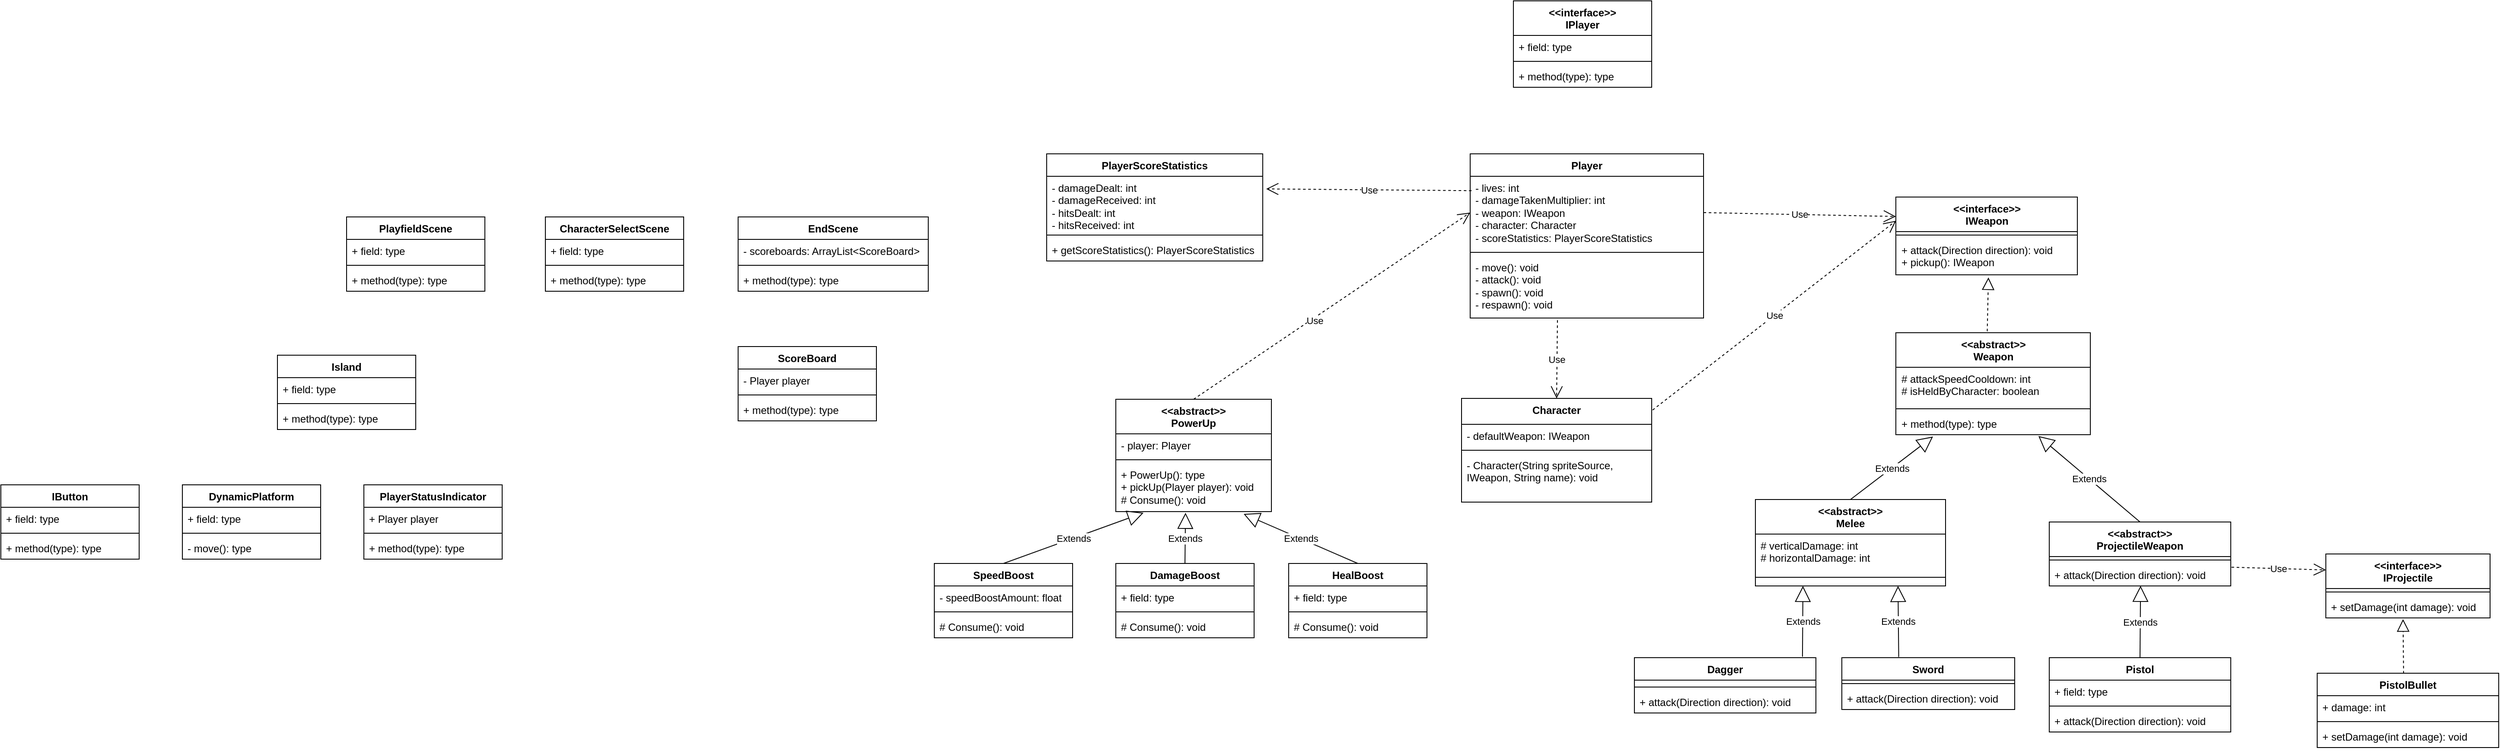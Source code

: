<mxfile version="24.3.0" type="device">
  <diagram id="C5RBs43oDa-KdzZeNtuy" name="Page-1">
    <mxGraphModel dx="3708" dy="2112" grid="1" gridSize="10" guides="1" tooltips="1" connect="1" arrows="1" fold="1" page="1" pageScale="1" pageWidth="827" pageHeight="1169" math="0" shadow="0">
      <root>
        <mxCell id="WIyWlLk6GJQsqaUBKTNV-0" />
        <mxCell id="WIyWlLk6GJQsqaUBKTNV-1" parent="WIyWlLk6GJQsqaUBKTNV-0" />
        <mxCell id="4CrvLfqXfcZkgdpF4cgw-4" value="&lt;div&gt;&amp;lt;&amp;lt;interface&amp;gt;&amp;gt;&lt;/div&gt;IWeapon" style="swimlane;fontStyle=1;align=center;verticalAlign=top;childLayout=stackLayout;horizontal=1;startSize=40;horizontalStack=0;resizeParent=1;resizeParentMax=0;resizeLast=0;collapsible=1;marginBottom=0;whiteSpace=wrap;html=1;" parent="WIyWlLk6GJQsqaUBKTNV-1" vertex="1">
          <mxGeometry x="292.5" y="7" width="210" height="90" as="geometry" />
        </mxCell>
        <mxCell id="4CrvLfqXfcZkgdpF4cgw-6" value="" style="line;strokeWidth=1;fillColor=none;align=left;verticalAlign=middle;spacingTop=-1;spacingLeft=3;spacingRight=3;rotatable=0;labelPosition=right;points=[];portConstraint=eastwest;strokeColor=inherit;" parent="4CrvLfqXfcZkgdpF4cgw-4" vertex="1">
          <mxGeometry y="40" width="210" height="8" as="geometry" />
        </mxCell>
        <mxCell id="4CrvLfqXfcZkgdpF4cgw-7" value="+ attack(Direction direction): void&lt;div&gt;+ pickup(): IWeapon&lt;/div&gt;" style="text;strokeColor=none;fillColor=none;align=left;verticalAlign=top;spacingLeft=4;spacingRight=4;overflow=hidden;rotatable=0;points=[[0,0.5],[1,0.5]];portConstraint=eastwest;whiteSpace=wrap;html=1;" parent="4CrvLfqXfcZkgdpF4cgw-4" vertex="1">
          <mxGeometry y="48" width="210" height="42" as="geometry" />
        </mxCell>
        <mxCell id="4CrvLfqXfcZkgdpF4cgw-8" value="&lt;div&gt;&amp;lt;&amp;lt;abstract&amp;gt;&amp;gt;&lt;/div&gt;Melee" style="swimlane;fontStyle=1;align=center;verticalAlign=top;childLayout=stackLayout;horizontal=1;startSize=40;horizontalStack=0;resizeParent=1;resizeParentMax=0;resizeLast=0;collapsible=1;marginBottom=0;whiteSpace=wrap;html=1;" parent="WIyWlLk6GJQsqaUBKTNV-1" vertex="1">
          <mxGeometry x="130" y="357" width="220" height="100" as="geometry" />
        </mxCell>
        <mxCell id="RBtxJNxkwTFzEXyPGkbM-23" value="# verticalDamage: int&amp;nbsp;&lt;div&gt;# horizontalDamage: int&lt;br&gt;&lt;/div&gt;" style="text;strokeColor=none;fillColor=none;align=left;verticalAlign=top;spacingLeft=4;spacingRight=4;overflow=hidden;rotatable=0;points=[[0,0.5],[1,0.5]];portConstraint=eastwest;whiteSpace=wrap;html=1;" parent="4CrvLfqXfcZkgdpF4cgw-8" vertex="1">
          <mxGeometry y="40" width="220" height="40" as="geometry" />
        </mxCell>
        <mxCell id="4CrvLfqXfcZkgdpF4cgw-10" value="" style="line;strokeWidth=1;fillColor=none;align=left;verticalAlign=middle;spacingTop=-1;spacingLeft=3;spacingRight=3;rotatable=0;labelPosition=right;points=[];portConstraint=eastwest;strokeColor=inherit;" parent="4CrvLfqXfcZkgdpF4cgw-8" vertex="1">
          <mxGeometry y="80" width="220" height="20" as="geometry" />
        </mxCell>
        <mxCell id="4CrvLfqXfcZkgdpF4cgw-12" value="&lt;div&gt;&amp;lt;&amp;lt;abstract&amp;gt;&amp;gt;&lt;/div&gt;ProjectileWeapon" style="swimlane;fontStyle=1;align=center;verticalAlign=top;childLayout=stackLayout;horizontal=1;startSize=40;horizontalStack=0;resizeParent=1;resizeParentMax=0;resizeLast=0;collapsible=1;marginBottom=0;whiteSpace=wrap;html=1;" parent="WIyWlLk6GJQsqaUBKTNV-1" vertex="1">
          <mxGeometry x="470" y="383" width="210" height="74" as="geometry" />
        </mxCell>
        <mxCell id="4CrvLfqXfcZkgdpF4cgw-14" value="" style="line;strokeWidth=1;fillColor=none;align=left;verticalAlign=middle;spacingTop=-1;spacingLeft=3;spacingRight=3;rotatable=0;labelPosition=right;points=[];portConstraint=eastwest;strokeColor=inherit;" parent="4CrvLfqXfcZkgdpF4cgw-12" vertex="1">
          <mxGeometry y="40" width="210" height="8" as="geometry" />
        </mxCell>
        <mxCell id="4CrvLfqXfcZkgdpF4cgw-15" value="+ attack(Direction direction): void" style="text;strokeColor=none;fillColor=none;align=left;verticalAlign=top;spacingLeft=4;spacingRight=4;overflow=hidden;rotatable=0;points=[[0,0.5],[1,0.5]];portConstraint=eastwest;whiteSpace=wrap;html=1;" parent="4CrvLfqXfcZkgdpF4cgw-12" vertex="1">
          <mxGeometry y="48" width="210" height="26" as="geometry" />
        </mxCell>
        <mxCell id="4CrvLfqXfcZkgdpF4cgw-16" value="&lt;div&gt;&amp;lt;&amp;lt;interface&amp;gt;&amp;gt;&lt;/div&gt;IProjectile&lt;div&gt;&lt;br&gt;&lt;/div&gt;" style="swimlane;fontStyle=1;align=center;verticalAlign=top;childLayout=stackLayout;horizontal=1;startSize=40;horizontalStack=0;resizeParent=1;resizeParentMax=0;resizeLast=0;collapsible=1;marginBottom=0;whiteSpace=wrap;html=1;" parent="WIyWlLk6GJQsqaUBKTNV-1" vertex="1">
          <mxGeometry x="790" y="420" width="190" height="74" as="geometry" />
        </mxCell>
        <mxCell id="4CrvLfqXfcZkgdpF4cgw-18" value="" style="line;strokeWidth=1;fillColor=none;align=left;verticalAlign=middle;spacingTop=-1;spacingLeft=3;spacingRight=3;rotatable=0;labelPosition=right;points=[];portConstraint=eastwest;strokeColor=inherit;" parent="4CrvLfqXfcZkgdpF4cgw-16" vertex="1">
          <mxGeometry y="40" width="190" height="8" as="geometry" />
        </mxCell>
        <mxCell id="4CrvLfqXfcZkgdpF4cgw-19" value="+ setDamage(int damage): void" style="text;strokeColor=none;fillColor=none;align=left;verticalAlign=top;spacingLeft=4;spacingRight=4;overflow=hidden;rotatable=0;points=[[0,0.5],[1,0.5]];portConstraint=eastwest;whiteSpace=wrap;html=1;" parent="4CrvLfqXfcZkgdpF4cgw-16" vertex="1">
          <mxGeometry y="48" width="190" height="26" as="geometry" />
        </mxCell>
        <mxCell id="4CrvLfqXfcZkgdpF4cgw-22" value="" style="endArrow=block;dashed=1;endFill=0;endSize=12;html=1;rounded=0;exitX=0.47;exitY=-0.014;exitDx=0;exitDy=0;entryX=0.51;entryY=1.071;entryDx=0;entryDy=0;exitPerimeter=0;entryPerimeter=0;" parent="WIyWlLk6GJQsqaUBKTNV-1" source="RBtxJNxkwTFzEXyPGkbM-16" target="4CrvLfqXfcZkgdpF4cgw-7" edge="1">
          <mxGeometry width="160" relative="1" as="geometry">
            <mxPoint x="603.75" y="256" as="sourcePoint" />
            <mxPoint x="546.25" y="190" as="targetPoint" />
          </mxGeometry>
        </mxCell>
        <mxCell id="4CrvLfqXfcZkgdpF4cgw-23" value="Use" style="endArrow=open;endSize=12;dashed=1;html=1;rounded=0;exitX=1.004;exitY=0.167;exitDx=0;exitDy=0;entryX=0;entryY=0.25;entryDx=0;entryDy=0;exitPerimeter=0;" parent="WIyWlLk6GJQsqaUBKTNV-1" source="4CrvLfqXfcZkgdpF4cgw-15" target="4CrvLfqXfcZkgdpF4cgw-16" edge="1">
          <mxGeometry width="160" relative="1" as="geometry">
            <mxPoint x="670" y="403" as="sourcePoint" />
            <mxPoint x="810" y="560" as="targetPoint" />
          </mxGeometry>
        </mxCell>
        <mxCell id="4CrvLfqXfcZkgdpF4cgw-25" value="Dagger" style="swimlane;fontStyle=1;align=center;verticalAlign=top;childLayout=stackLayout;horizontal=1;startSize=26;horizontalStack=0;resizeParent=1;resizeParentMax=0;resizeLast=0;collapsible=1;marginBottom=0;whiteSpace=wrap;html=1;" parent="WIyWlLk6GJQsqaUBKTNV-1" vertex="1">
          <mxGeometry x="-10" y="540" width="210" height="64" as="geometry" />
        </mxCell>
        <mxCell id="4CrvLfqXfcZkgdpF4cgw-26" value="&lt;div&gt;&lt;br&gt;&lt;/div&gt;" style="text;strokeColor=none;fillColor=none;align=left;verticalAlign=top;spacingLeft=4;spacingRight=4;overflow=hidden;rotatable=0;points=[[0,0.5],[1,0.5]];portConstraint=eastwest;whiteSpace=wrap;html=1;" parent="4CrvLfqXfcZkgdpF4cgw-25" vertex="1">
          <mxGeometry y="26" width="210" height="4" as="geometry" />
        </mxCell>
        <mxCell id="4CrvLfqXfcZkgdpF4cgw-27" value="" style="line;strokeWidth=1;fillColor=none;align=left;verticalAlign=middle;spacingTop=-1;spacingLeft=3;spacingRight=3;rotatable=0;labelPosition=right;points=[];portConstraint=eastwest;strokeColor=inherit;" parent="4CrvLfqXfcZkgdpF4cgw-25" vertex="1">
          <mxGeometry y="30" width="210" height="8" as="geometry" />
        </mxCell>
        <mxCell id="4CrvLfqXfcZkgdpF4cgw-28" value="+ attack(Direction direction): void" style="text;strokeColor=none;fillColor=none;align=left;verticalAlign=top;spacingLeft=4;spacingRight=4;overflow=hidden;rotatable=0;points=[[0,0.5],[1,0.5]];portConstraint=eastwest;whiteSpace=wrap;html=1;" parent="4CrvLfqXfcZkgdpF4cgw-25" vertex="1">
          <mxGeometry y="38" width="210" height="26" as="geometry" />
        </mxCell>
        <mxCell id="4CrvLfqXfcZkgdpF4cgw-29" value="Sword" style="swimlane;fontStyle=1;align=center;verticalAlign=top;childLayout=stackLayout;horizontal=1;startSize=26;horizontalStack=0;resizeParent=1;resizeParentMax=0;resizeLast=0;collapsible=1;marginBottom=0;whiteSpace=wrap;html=1;" parent="WIyWlLk6GJQsqaUBKTNV-1" vertex="1">
          <mxGeometry x="230" y="540" width="200" height="60" as="geometry" />
        </mxCell>
        <mxCell id="4CrvLfqXfcZkgdpF4cgw-31" value="" style="line;strokeWidth=1;fillColor=none;align=left;verticalAlign=middle;spacingTop=-1;spacingLeft=3;spacingRight=3;rotatable=0;labelPosition=right;points=[];portConstraint=eastwest;strokeColor=inherit;" parent="4CrvLfqXfcZkgdpF4cgw-29" vertex="1">
          <mxGeometry y="26" width="200" height="8" as="geometry" />
        </mxCell>
        <mxCell id="4CrvLfqXfcZkgdpF4cgw-32" value="+ attack(Direction direction): void" style="text;strokeColor=none;fillColor=none;align=left;verticalAlign=top;spacingLeft=4;spacingRight=4;overflow=hidden;rotatable=0;points=[[0,0.5],[1,0.5]];portConstraint=eastwest;whiteSpace=wrap;html=1;" parent="4CrvLfqXfcZkgdpF4cgw-29" vertex="1">
          <mxGeometry y="34" width="200" height="26" as="geometry" />
        </mxCell>
        <mxCell id="4CrvLfqXfcZkgdpF4cgw-34" value="Extends" style="endArrow=block;endSize=16;endFill=0;html=1;rounded=0;exitX=0.926;exitY=-0.018;exitDx=0;exitDy=0;entryX=0.25;entryY=1;entryDx=0;entryDy=0;exitPerimeter=0;" parent="WIyWlLk6GJQsqaUBKTNV-1" source="4CrvLfqXfcZkgdpF4cgw-25" target="4CrvLfqXfcZkgdpF4cgw-8" edge="1">
          <mxGeometry width="160" relative="1" as="geometry">
            <mxPoint x="110" y="470" as="sourcePoint" />
            <mxPoint x="270" y="470" as="targetPoint" />
          </mxGeometry>
        </mxCell>
        <mxCell id="4CrvLfqXfcZkgdpF4cgw-35" value="Extends" style="endArrow=block;endSize=16;endFill=0;html=1;rounded=0;exitX=0.329;exitY=-0.013;exitDx=0;exitDy=0;entryX=0.75;entryY=1;entryDx=0;entryDy=0;exitPerimeter=0;" parent="WIyWlLk6GJQsqaUBKTNV-1" source="4CrvLfqXfcZkgdpF4cgw-29" target="4CrvLfqXfcZkgdpF4cgw-8" edge="1">
          <mxGeometry width="160" relative="1" as="geometry">
            <mxPoint x="530" y="500" as="sourcePoint" />
            <mxPoint x="690" y="500" as="targetPoint" />
          </mxGeometry>
        </mxCell>
        <mxCell id="4CrvLfqXfcZkgdpF4cgw-36" value="Pistol" style="swimlane;fontStyle=1;align=center;verticalAlign=top;childLayout=stackLayout;horizontal=1;startSize=26;horizontalStack=0;resizeParent=1;resizeParentMax=0;resizeLast=0;collapsible=1;marginBottom=0;whiteSpace=wrap;html=1;" parent="WIyWlLk6GJQsqaUBKTNV-1" vertex="1">
          <mxGeometry x="470" y="540" width="210" height="86" as="geometry" />
        </mxCell>
        <mxCell id="4CrvLfqXfcZkgdpF4cgw-37" value="+ field: type" style="text;strokeColor=none;fillColor=none;align=left;verticalAlign=top;spacingLeft=4;spacingRight=4;overflow=hidden;rotatable=0;points=[[0,0.5],[1,0.5]];portConstraint=eastwest;whiteSpace=wrap;html=1;" parent="4CrvLfqXfcZkgdpF4cgw-36" vertex="1">
          <mxGeometry y="26" width="210" height="26" as="geometry" />
        </mxCell>
        <mxCell id="4CrvLfqXfcZkgdpF4cgw-38" value="" style="line;strokeWidth=1;fillColor=none;align=left;verticalAlign=middle;spacingTop=-1;spacingLeft=3;spacingRight=3;rotatable=0;labelPosition=right;points=[];portConstraint=eastwest;strokeColor=inherit;" parent="4CrvLfqXfcZkgdpF4cgw-36" vertex="1">
          <mxGeometry y="52" width="210" height="8" as="geometry" />
        </mxCell>
        <mxCell id="4CrvLfqXfcZkgdpF4cgw-39" value="+ attack(Direction direction): void" style="text;strokeColor=none;fillColor=none;align=left;verticalAlign=top;spacingLeft=4;spacingRight=4;overflow=hidden;rotatable=0;points=[[0,0.5],[1,0.5]];portConstraint=eastwest;whiteSpace=wrap;html=1;" parent="4CrvLfqXfcZkgdpF4cgw-36" vertex="1">
          <mxGeometry y="60" width="210" height="26" as="geometry" />
        </mxCell>
        <mxCell id="4CrvLfqXfcZkgdpF4cgw-40" value="Player" style="swimlane;fontStyle=1;align=center;verticalAlign=top;childLayout=stackLayout;horizontal=1;startSize=26;horizontalStack=0;resizeParent=1;resizeParentMax=0;resizeLast=0;collapsible=1;marginBottom=0;whiteSpace=wrap;html=1;" parent="WIyWlLk6GJQsqaUBKTNV-1" vertex="1">
          <mxGeometry x="-200" y="-43" width="270" height="190" as="geometry" />
        </mxCell>
        <mxCell id="4CrvLfqXfcZkgdpF4cgw-41" value="- lives: int&amp;nbsp;&lt;div&gt;&lt;div&gt;- damageTakenMultiplier:&amp;nbsp;&lt;span style=&quot;background-color: initial;&quot;&gt;int&lt;/span&gt;&lt;span style=&quot;background-color: initial;&quot;&gt;&amp;nbsp;&lt;/span&gt;&lt;/div&gt;&lt;div&gt;- weapon:&amp;nbsp;&lt;span style=&quot;background-color: initial;&quot;&gt;IWeapon&lt;/span&gt;&lt;span style=&quot;background-color: initial;&quot;&gt;&amp;nbsp;&lt;/span&gt;&lt;/div&gt;&lt;div&gt;- character:&amp;nbsp;&lt;span style=&quot;background-color: initial;&quot;&gt;Character&lt;/span&gt;&lt;span style=&quot;background-color: initial;&quot;&gt;&amp;nbsp;&lt;/span&gt;&lt;/div&gt;&lt;div&gt;-&amp;nbsp;&lt;span style=&quot;text-align: center; background-color: initial;&quot;&gt;scoreStatistics:&amp;nbsp;&lt;/span&gt;&lt;span style=&quot;text-align: center; background-color: initial;&quot;&gt;PlayerScoreStatistics&lt;/span&gt;&lt;span style=&quot;text-align: center; background-color: initial;&quot;&gt;&amp;nbsp;&lt;/span&gt;&lt;/div&gt;&lt;/div&gt;" style="text;strokeColor=none;fillColor=none;align=left;verticalAlign=top;spacingLeft=4;spacingRight=4;overflow=hidden;rotatable=0;points=[[0,0.5],[1,0.5]];portConstraint=eastwest;whiteSpace=wrap;html=1;" parent="4CrvLfqXfcZkgdpF4cgw-40" vertex="1">
          <mxGeometry y="26" width="270" height="84" as="geometry" />
        </mxCell>
        <mxCell id="4CrvLfqXfcZkgdpF4cgw-42" value="" style="line;strokeWidth=1;fillColor=none;align=left;verticalAlign=middle;spacingTop=-1;spacingLeft=3;spacingRight=3;rotatable=0;labelPosition=right;points=[];portConstraint=eastwest;strokeColor=inherit;" parent="4CrvLfqXfcZkgdpF4cgw-40" vertex="1">
          <mxGeometry y="110" width="270" height="8" as="geometry" />
        </mxCell>
        <mxCell id="4CrvLfqXfcZkgdpF4cgw-43" value="- move(): void&lt;div&gt;- attack(): void&lt;/div&gt;&lt;div&gt;- spawn(): void&lt;/div&gt;&lt;div&gt;- respawn(): void&lt;/div&gt;&lt;div&gt;&lt;br&gt;&lt;/div&gt;" style="text;strokeColor=none;fillColor=none;align=left;verticalAlign=top;spacingLeft=4;spacingRight=4;overflow=hidden;rotatable=0;points=[[0,0.5],[1,0.5]];portConstraint=eastwest;whiteSpace=wrap;html=1;" parent="4CrvLfqXfcZkgdpF4cgw-40" vertex="1">
          <mxGeometry y="118" width="270" height="72" as="geometry" />
        </mxCell>
        <mxCell id="4CrvLfqXfcZkgdpF4cgw-44" value="&lt;div&gt;Character&lt;/div&gt;" style="swimlane;fontStyle=1;align=center;verticalAlign=top;childLayout=stackLayout;horizontal=1;startSize=30;horizontalStack=0;resizeParent=1;resizeParentMax=0;resizeLast=0;collapsible=1;marginBottom=0;whiteSpace=wrap;html=1;" parent="WIyWlLk6GJQsqaUBKTNV-1" vertex="1">
          <mxGeometry x="-210" y="240" width="220" height="120" as="geometry" />
        </mxCell>
        <mxCell id="4CrvLfqXfcZkgdpF4cgw-45" value="- defaultWeapon: IWeapon&amp;nbsp;" style="text;strokeColor=none;fillColor=none;align=left;verticalAlign=top;spacingLeft=4;spacingRight=4;overflow=hidden;rotatable=0;points=[[0,0.5],[1,0.5]];portConstraint=eastwest;whiteSpace=wrap;html=1;" parent="4CrvLfqXfcZkgdpF4cgw-44" vertex="1">
          <mxGeometry y="30" width="220" height="26" as="geometry" />
        </mxCell>
        <mxCell id="4CrvLfqXfcZkgdpF4cgw-46" value="" style="line;strokeWidth=1;fillColor=none;align=left;verticalAlign=middle;spacingTop=-1;spacingLeft=3;spacingRight=3;rotatable=0;labelPosition=right;points=[];portConstraint=eastwest;strokeColor=inherit;" parent="4CrvLfqXfcZkgdpF4cgw-44" vertex="1">
          <mxGeometry y="56" width="220" height="8" as="geometry" />
        </mxCell>
        <mxCell id="4CrvLfqXfcZkgdpF4cgw-47" value="- Character(String spriteSource, IWeapon, String name): void" style="text;strokeColor=none;fillColor=none;align=left;verticalAlign=top;spacingLeft=4;spacingRight=4;overflow=hidden;rotatable=0;points=[[0,0.5],[1,0.5]];portConstraint=eastwest;whiteSpace=wrap;html=1;" parent="4CrvLfqXfcZkgdpF4cgw-44" vertex="1">
          <mxGeometry y="64" width="220" height="56" as="geometry" />
        </mxCell>
        <mxCell id="4CrvLfqXfcZkgdpF4cgw-52" value="IButton" style="swimlane;fontStyle=1;align=center;verticalAlign=top;childLayout=stackLayout;horizontal=1;startSize=26;horizontalStack=0;resizeParent=1;resizeParentMax=0;resizeLast=0;collapsible=1;marginBottom=0;whiteSpace=wrap;html=1;" parent="WIyWlLk6GJQsqaUBKTNV-1" vertex="1">
          <mxGeometry x="-1900" y="340" width="160" height="86" as="geometry" />
        </mxCell>
        <mxCell id="4CrvLfqXfcZkgdpF4cgw-53" value="+ field: type" style="text;strokeColor=none;fillColor=none;align=left;verticalAlign=top;spacingLeft=4;spacingRight=4;overflow=hidden;rotatable=0;points=[[0,0.5],[1,0.5]];portConstraint=eastwest;whiteSpace=wrap;html=1;" parent="4CrvLfqXfcZkgdpF4cgw-52" vertex="1">
          <mxGeometry y="26" width="160" height="26" as="geometry" />
        </mxCell>
        <mxCell id="4CrvLfqXfcZkgdpF4cgw-54" value="" style="line;strokeWidth=1;fillColor=none;align=left;verticalAlign=middle;spacingTop=-1;spacingLeft=3;spacingRight=3;rotatable=0;labelPosition=right;points=[];portConstraint=eastwest;strokeColor=inherit;" parent="4CrvLfqXfcZkgdpF4cgw-52" vertex="1">
          <mxGeometry y="52" width="160" height="8" as="geometry" />
        </mxCell>
        <mxCell id="4CrvLfqXfcZkgdpF4cgw-55" value="+ method(type): type" style="text;strokeColor=none;fillColor=none;align=left;verticalAlign=top;spacingLeft=4;spacingRight=4;overflow=hidden;rotatable=0;points=[[0,0.5],[1,0.5]];portConstraint=eastwest;whiteSpace=wrap;html=1;" parent="4CrvLfqXfcZkgdpF4cgw-52" vertex="1">
          <mxGeometry y="60" width="160" height="26" as="geometry" />
        </mxCell>
        <mxCell id="4CrvLfqXfcZkgdpF4cgw-56" value="PlayfieldScene" style="swimlane;fontStyle=1;align=center;verticalAlign=top;childLayout=stackLayout;horizontal=1;startSize=26;horizontalStack=0;resizeParent=1;resizeParentMax=0;resizeLast=0;collapsible=1;marginBottom=0;whiteSpace=wrap;html=1;" parent="WIyWlLk6GJQsqaUBKTNV-1" vertex="1">
          <mxGeometry x="-1500" y="30" width="160" height="86" as="geometry" />
        </mxCell>
        <mxCell id="4CrvLfqXfcZkgdpF4cgw-57" value="+ field: type" style="text;strokeColor=none;fillColor=none;align=left;verticalAlign=top;spacingLeft=4;spacingRight=4;overflow=hidden;rotatable=0;points=[[0,0.5],[1,0.5]];portConstraint=eastwest;whiteSpace=wrap;html=1;" parent="4CrvLfqXfcZkgdpF4cgw-56" vertex="1">
          <mxGeometry y="26" width="160" height="26" as="geometry" />
        </mxCell>
        <mxCell id="4CrvLfqXfcZkgdpF4cgw-58" value="" style="line;strokeWidth=1;fillColor=none;align=left;verticalAlign=middle;spacingTop=-1;spacingLeft=3;spacingRight=3;rotatable=0;labelPosition=right;points=[];portConstraint=eastwest;strokeColor=inherit;" parent="4CrvLfqXfcZkgdpF4cgw-56" vertex="1">
          <mxGeometry y="52" width="160" height="8" as="geometry" />
        </mxCell>
        <mxCell id="4CrvLfqXfcZkgdpF4cgw-59" value="+ method(type): type" style="text;strokeColor=none;fillColor=none;align=left;verticalAlign=top;spacingLeft=4;spacingRight=4;overflow=hidden;rotatable=0;points=[[0,0.5],[1,0.5]];portConstraint=eastwest;whiteSpace=wrap;html=1;" parent="4CrvLfqXfcZkgdpF4cgw-56" vertex="1">
          <mxGeometry y="60" width="160" height="26" as="geometry" />
        </mxCell>
        <mxCell id="4CrvLfqXfcZkgdpF4cgw-60" value="Island" style="swimlane;fontStyle=1;align=center;verticalAlign=top;childLayout=stackLayout;horizontal=1;startSize=26;horizontalStack=0;resizeParent=1;resizeParentMax=0;resizeLast=0;collapsible=1;marginBottom=0;whiteSpace=wrap;html=1;" parent="WIyWlLk6GJQsqaUBKTNV-1" vertex="1">
          <mxGeometry x="-1580" y="190" width="160" height="86" as="geometry" />
        </mxCell>
        <mxCell id="4CrvLfqXfcZkgdpF4cgw-61" value="+ field: type" style="text;strokeColor=none;fillColor=none;align=left;verticalAlign=top;spacingLeft=4;spacingRight=4;overflow=hidden;rotatable=0;points=[[0,0.5],[1,0.5]];portConstraint=eastwest;whiteSpace=wrap;html=1;" parent="4CrvLfqXfcZkgdpF4cgw-60" vertex="1">
          <mxGeometry y="26" width="160" height="26" as="geometry" />
        </mxCell>
        <mxCell id="4CrvLfqXfcZkgdpF4cgw-62" value="" style="line;strokeWidth=1;fillColor=none;align=left;verticalAlign=middle;spacingTop=-1;spacingLeft=3;spacingRight=3;rotatable=0;labelPosition=right;points=[];portConstraint=eastwest;strokeColor=inherit;" parent="4CrvLfqXfcZkgdpF4cgw-60" vertex="1">
          <mxGeometry y="52" width="160" height="8" as="geometry" />
        </mxCell>
        <mxCell id="4CrvLfqXfcZkgdpF4cgw-63" value="+ method(type): type" style="text;strokeColor=none;fillColor=none;align=left;verticalAlign=top;spacingLeft=4;spacingRight=4;overflow=hidden;rotatable=0;points=[[0,0.5],[1,0.5]];portConstraint=eastwest;whiteSpace=wrap;html=1;" parent="4CrvLfqXfcZkgdpF4cgw-60" vertex="1">
          <mxGeometry y="60" width="160" height="26" as="geometry" />
        </mxCell>
        <mxCell id="4CrvLfqXfcZkgdpF4cgw-64" value="DynamicPlatform" style="swimlane;fontStyle=1;align=center;verticalAlign=top;childLayout=stackLayout;horizontal=1;startSize=26;horizontalStack=0;resizeParent=1;resizeParentMax=0;resizeLast=0;collapsible=1;marginBottom=0;whiteSpace=wrap;html=1;" parent="WIyWlLk6GJQsqaUBKTNV-1" vertex="1">
          <mxGeometry x="-1690" y="340" width="160" height="86" as="geometry" />
        </mxCell>
        <mxCell id="4CrvLfqXfcZkgdpF4cgw-65" value="+ field: type" style="text;strokeColor=none;fillColor=none;align=left;verticalAlign=top;spacingLeft=4;spacingRight=4;overflow=hidden;rotatable=0;points=[[0,0.5],[1,0.5]];portConstraint=eastwest;whiteSpace=wrap;html=1;" parent="4CrvLfqXfcZkgdpF4cgw-64" vertex="1">
          <mxGeometry y="26" width="160" height="26" as="geometry" />
        </mxCell>
        <mxCell id="4CrvLfqXfcZkgdpF4cgw-66" value="" style="line;strokeWidth=1;fillColor=none;align=left;verticalAlign=middle;spacingTop=-1;spacingLeft=3;spacingRight=3;rotatable=0;labelPosition=right;points=[];portConstraint=eastwest;strokeColor=inherit;" parent="4CrvLfqXfcZkgdpF4cgw-64" vertex="1">
          <mxGeometry y="52" width="160" height="8" as="geometry" />
        </mxCell>
        <mxCell id="4CrvLfqXfcZkgdpF4cgw-67" value="- move(): type" style="text;strokeColor=none;fillColor=none;align=left;verticalAlign=top;spacingLeft=4;spacingRight=4;overflow=hidden;rotatable=0;points=[[0,0.5],[1,0.5]];portConstraint=eastwest;whiteSpace=wrap;html=1;" parent="4CrvLfqXfcZkgdpF4cgw-64" vertex="1">
          <mxGeometry y="60" width="160" height="26" as="geometry" />
        </mxCell>
        <mxCell id="4CrvLfqXfcZkgdpF4cgw-68" value="&lt;div&gt;&amp;lt;&amp;lt;abstract&amp;gt;&amp;gt;&lt;/div&gt;PowerUp" style="swimlane;fontStyle=1;align=center;verticalAlign=top;childLayout=stackLayout;horizontal=1;startSize=40;horizontalStack=0;resizeParent=1;resizeParentMax=0;resizeLast=0;collapsible=1;marginBottom=0;whiteSpace=wrap;html=1;" parent="WIyWlLk6GJQsqaUBKTNV-1" vertex="1">
          <mxGeometry x="-610" y="241" width="180" height="130" as="geometry" />
        </mxCell>
        <mxCell id="4CrvLfqXfcZkgdpF4cgw-69" value="- player: Player&amp;nbsp;" style="text;strokeColor=none;fillColor=none;align=left;verticalAlign=top;spacingLeft=4;spacingRight=4;overflow=hidden;rotatable=0;points=[[0,0.5],[1,0.5]];portConstraint=eastwest;whiteSpace=wrap;html=1;" parent="4CrvLfqXfcZkgdpF4cgw-68" vertex="1">
          <mxGeometry y="40" width="180" height="26" as="geometry" />
        </mxCell>
        <mxCell id="4CrvLfqXfcZkgdpF4cgw-70" value="" style="line;strokeWidth=1;fillColor=none;align=left;verticalAlign=middle;spacingTop=-1;spacingLeft=3;spacingRight=3;rotatable=0;labelPosition=right;points=[];portConstraint=eastwest;strokeColor=inherit;" parent="4CrvLfqXfcZkgdpF4cgw-68" vertex="1">
          <mxGeometry y="66" width="180" height="8" as="geometry" />
        </mxCell>
        <mxCell id="4CrvLfqXfcZkgdpF4cgw-71" value="+ PowerUp(): type&lt;div&gt;+ pickUp(Player player): void&lt;/div&gt;&lt;div&gt;# Consume(): void&lt;/div&gt;" style="text;strokeColor=none;fillColor=none;align=left;verticalAlign=top;spacingLeft=4;spacingRight=4;overflow=hidden;rotatable=0;points=[[0,0.5],[1,0.5]];portConstraint=eastwest;whiteSpace=wrap;html=1;" parent="4CrvLfqXfcZkgdpF4cgw-68" vertex="1">
          <mxGeometry y="74" width="180" height="56" as="geometry" />
        </mxCell>
        <mxCell id="4CrvLfqXfcZkgdpF4cgw-73" value="CharacterSelectScene" style="swimlane;fontStyle=1;align=center;verticalAlign=top;childLayout=stackLayout;horizontal=1;startSize=26;horizontalStack=0;resizeParent=1;resizeParentMax=0;resizeLast=0;collapsible=1;marginBottom=0;whiteSpace=wrap;html=1;" parent="WIyWlLk6GJQsqaUBKTNV-1" vertex="1">
          <mxGeometry x="-1270" y="30" width="160" height="86" as="geometry" />
        </mxCell>
        <mxCell id="4CrvLfqXfcZkgdpF4cgw-74" value="+ field: type" style="text;strokeColor=none;fillColor=none;align=left;verticalAlign=top;spacingLeft=4;spacingRight=4;overflow=hidden;rotatable=0;points=[[0,0.5],[1,0.5]];portConstraint=eastwest;whiteSpace=wrap;html=1;" parent="4CrvLfqXfcZkgdpF4cgw-73" vertex="1">
          <mxGeometry y="26" width="160" height="26" as="geometry" />
        </mxCell>
        <mxCell id="4CrvLfqXfcZkgdpF4cgw-75" value="" style="line;strokeWidth=1;fillColor=none;align=left;verticalAlign=middle;spacingTop=-1;spacingLeft=3;spacingRight=3;rotatable=0;labelPosition=right;points=[];portConstraint=eastwest;strokeColor=inherit;" parent="4CrvLfqXfcZkgdpF4cgw-73" vertex="1">
          <mxGeometry y="52" width="160" height="8" as="geometry" />
        </mxCell>
        <mxCell id="4CrvLfqXfcZkgdpF4cgw-76" value="+ method(type): type" style="text;strokeColor=none;fillColor=none;align=left;verticalAlign=top;spacingLeft=4;spacingRight=4;overflow=hidden;rotatable=0;points=[[0,0.5],[1,0.5]];portConstraint=eastwest;whiteSpace=wrap;html=1;" parent="4CrvLfqXfcZkgdpF4cgw-73" vertex="1">
          <mxGeometry y="60" width="160" height="26" as="geometry" />
        </mxCell>
        <mxCell id="4CrvLfqXfcZkgdpF4cgw-77" value="EndScene" style="swimlane;fontStyle=1;align=center;verticalAlign=top;childLayout=stackLayout;horizontal=1;startSize=26;horizontalStack=0;resizeParent=1;resizeParentMax=0;resizeLast=0;collapsible=1;marginBottom=0;whiteSpace=wrap;html=1;" parent="WIyWlLk6GJQsqaUBKTNV-1" vertex="1">
          <mxGeometry x="-1047" y="30" width="220" height="86" as="geometry" />
        </mxCell>
        <mxCell id="4CrvLfqXfcZkgdpF4cgw-78" value="- scoreboards: ArrayList&amp;lt;ScoreBoard&amp;gt;&amp;nbsp;" style="text;strokeColor=none;fillColor=none;align=left;verticalAlign=top;spacingLeft=4;spacingRight=4;overflow=hidden;rotatable=0;points=[[0,0.5],[1,0.5]];portConstraint=eastwest;whiteSpace=wrap;html=1;" parent="4CrvLfqXfcZkgdpF4cgw-77" vertex="1">
          <mxGeometry y="26" width="220" height="26" as="geometry" />
        </mxCell>
        <mxCell id="4CrvLfqXfcZkgdpF4cgw-79" value="" style="line;strokeWidth=1;fillColor=none;align=left;verticalAlign=middle;spacingTop=-1;spacingLeft=3;spacingRight=3;rotatable=0;labelPosition=right;points=[];portConstraint=eastwest;strokeColor=inherit;" parent="4CrvLfqXfcZkgdpF4cgw-77" vertex="1">
          <mxGeometry y="52" width="220" height="8" as="geometry" />
        </mxCell>
        <mxCell id="4CrvLfqXfcZkgdpF4cgw-80" value="+ method(type): type" style="text;strokeColor=none;fillColor=none;align=left;verticalAlign=top;spacingLeft=4;spacingRight=4;overflow=hidden;rotatable=0;points=[[0,0.5],[1,0.5]];portConstraint=eastwest;whiteSpace=wrap;html=1;" parent="4CrvLfqXfcZkgdpF4cgw-77" vertex="1">
          <mxGeometry y="60" width="220" height="26" as="geometry" />
        </mxCell>
        <mxCell id="4CrvLfqXfcZkgdpF4cgw-81" value="ScoreBoard" style="swimlane;fontStyle=1;align=center;verticalAlign=top;childLayout=stackLayout;horizontal=1;startSize=26;horizontalStack=0;resizeParent=1;resizeParentMax=0;resizeLast=0;collapsible=1;marginBottom=0;whiteSpace=wrap;html=1;" parent="WIyWlLk6GJQsqaUBKTNV-1" vertex="1">
          <mxGeometry x="-1047" y="180" width="160" height="86" as="geometry" />
        </mxCell>
        <mxCell id="4CrvLfqXfcZkgdpF4cgw-82" value="- Player player" style="text;strokeColor=none;fillColor=none;align=left;verticalAlign=top;spacingLeft=4;spacingRight=4;overflow=hidden;rotatable=0;points=[[0,0.5],[1,0.5]];portConstraint=eastwest;whiteSpace=wrap;html=1;" parent="4CrvLfqXfcZkgdpF4cgw-81" vertex="1">
          <mxGeometry y="26" width="160" height="26" as="geometry" />
        </mxCell>
        <mxCell id="4CrvLfqXfcZkgdpF4cgw-83" value="" style="line;strokeWidth=1;fillColor=none;align=left;verticalAlign=middle;spacingTop=-1;spacingLeft=3;spacingRight=3;rotatable=0;labelPosition=right;points=[];portConstraint=eastwest;strokeColor=inherit;" parent="4CrvLfqXfcZkgdpF4cgw-81" vertex="1">
          <mxGeometry y="52" width="160" height="8" as="geometry" />
        </mxCell>
        <mxCell id="4CrvLfqXfcZkgdpF4cgw-84" value="+ method(type): type" style="text;strokeColor=none;fillColor=none;align=left;verticalAlign=top;spacingLeft=4;spacingRight=4;overflow=hidden;rotatable=0;points=[[0,0.5],[1,0.5]];portConstraint=eastwest;whiteSpace=wrap;html=1;" parent="4CrvLfqXfcZkgdpF4cgw-81" vertex="1">
          <mxGeometry y="60" width="160" height="26" as="geometry" />
        </mxCell>
        <mxCell id="4CrvLfqXfcZkgdpF4cgw-85" value="PlayerScoreStatistics" style="swimlane;fontStyle=1;align=center;verticalAlign=top;childLayout=stackLayout;horizontal=1;startSize=26;horizontalStack=0;resizeParent=1;resizeParentMax=0;resizeLast=0;collapsible=1;marginBottom=0;whiteSpace=wrap;html=1;" parent="WIyWlLk6GJQsqaUBKTNV-1" vertex="1">
          <mxGeometry x="-690" y="-43" width="250" height="124" as="geometry" />
        </mxCell>
        <mxCell id="4CrvLfqXfcZkgdpF4cgw-86" value="- damageDealt: int&lt;div&gt;- damageReceived: int&lt;/div&gt;&lt;div&gt;- hitsDealt: int&lt;/div&gt;&lt;div&gt;- hitsReceived: int&lt;/div&gt;" style="text;strokeColor=none;fillColor=none;align=left;verticalAlign=top;spacingLeft=4;spacingRight=4;overflow=hidden;rotatable=0;points=[[0,0.5],[1,0.5]];portConstraint=eastwest;whiteSpace=wrap;html=1;" parent="4CrvLfqXfcZkgdpF4cgw-85" vertex="1">
          <mxGeometry y="26" width="250" height="64" as="geometry" />
        </mxCell>
        <mxCell id="4CrvLfqXfcZkgdpF4cgw-87" value="" style="line;strokeWidth=1;fillColor=none;align=left;verticalAlign=middle;spacingTop=-1;spacingLeft=3;spacingRight=3;rotatable=0;labelPosition=right;points=[];portConstraint=eastwest;strokeColor=inherit;" parent="4CrvLfqXfcZkgdpF4cgw-85" vertex="1">
          <mxGeometry y="90" width="250" height="8" as="geometry" />
        </mxCell>
        <mxCell id="4CrvLfqXfcZkgdpF4cgw-88" value="+ getScoreStatistics():&amp;nbsp;&lt;span style=&quot;text-align: center;&quot;&gt;PlayerScoreStatistics&lt;/span&gt;" style="text;strokeColor=none;fillColor=none;align=left;verticalAlign=top;spacingLeft=4;spacingRight=4;overflow=hidden;rotatable=0;points=[[0,0.5],[1,0.5]];portConstraint=eastwest;whiteSpace=wrap;html=1;" parent="4CrvLfqXfcZkgdpF4cgw-85" vertex="1">
          <mxGeometry y="98" width="250" height="26" as="geometry" />
        </mxCell>
        <mxCell id="4CrvLfqXfcZkgdpF4cgw-89" value="PlayerStatusIndicator" style="swimlane;fontStyle=1;align=center;verticalAlign=top;childLayout=stackLayout;horizontal=1;startSize=26;horizontalStack=0;resizeParent=1;resizeParentMax=0;resizeLast=0;collapsible=1;marginBottom=0;whiteSpace=wrap;html=1;" parent="WIyWlLk6GJQsqaUBKTNV-1" vertex="1">
          <mxGeometry x="-1480" y="340" width="160" height="86" as="geometry" />
        </mxCell>
        <mxCell id="4CrvLfqXfcZkgdpF4cgw-90" value="+ Player player" style="text;strokeColor=none;fillColor=none;align=left;verticalAlign=top;spacingLeft=4;spacingRight=4;overflow=hidden;rotatable=0;points=[[0,0.5],[1,0.5]];portConstraint=eastwest;whiteSpace=wrap;html=1;" parent="4CrvLfqXfcZkgdpF4cgw-89" vertex="1">
          <mxGeometry y="26" width="160" height="26" as="geometry" />
        </mxCell>
        <mxCell id="4CrvLfqXfcZkgdpF4cgw-91" value="" style="line;strokeWidth=1;fillColor=none;align=left;verticalAlign=middle;spacingTop=-1;spacingLeft=3;spacingRight=3;rotatable=0;labelPosition=right;points=[];portConstraint=eastwest;strokeColor=inherit;" parent="4CrvLfqXfcZkgdpF4cgw-89" vertex="1">
          <mxGeometry y="52" width="160" height="8" as="geometry" />
        </mxCell>
        <mxCell id="4CrvLfqXfcZkgdpF4cgw-92" value="+ method(type): type" style="text;strokeColor=none;fillColor=none;align=left;verticalAlign=top;spacingLeft=4;spacingRight=4;overflow=hidden;rotatable=0;points=[[0,0.5],[1,0.5]];portConstraint=eastwest;whiteSpace=wrap;html=1;" parent="4CrvLfqXfcZkgdpF4cgw-89" vertex="1">
          <mxGeometry y="60" width="160" height="26" as="geometry" />
        </mxCell>
        <mxCell id="4CrvLfqXfcZkgdpF4cgw-93" value="SpeedBoost" style="swimlane;fontStyle=1;align=center;verticalAlign=top;childLayout=stackLayout;horizontal=1;startSize=26;horizontalStack=0;resizeParent=1;resizeParentMax=0;resizeLast=0;collapsible=1;marginBottom=0;whiteSpace=wrap;html=1;" parent="WIyWlLk6GJQsqaUBKTNV-1" vertex="1">
          <mxGeometry x="-820" y="431" width="160" height="86" as="geometry" />
        </mxCell>
        <mxCell id="4CrvLfqXfcZkgdpF4cgw-94" value="- speedBoostAmount: float" style="text;strokeColor=none;fillColor=none;align=left;verticalAlign=top;spacingLeft=4;spacingRight=4;overflow=hidden;rotatable=0;points=[[0,0.5],[1,0.5]];portConstraint=eastwest;whiteSpace=wrap;html=1;" parent="4CrvLfqXfcZkgdpF4cgw-93" vertex="1">
          <mxGeometry y="26" width="160" height="26" as="geometry" />
        </mxCell>
        <mxCell id="4CrvLfqXfcZkgdpF4cgw-95" value="" style="line;strokeWidth=1;fillColor=none;align=left;verticalAlign=middle;spacingTop=-1;spacingLeft=3;spacingRight=3;rotatable=0;labelPosition=right;points=[];portConstraint=eastwest;strokeColor=inherit;" parent="4CrvLfqXfcZkgdpF4cgw-93" vertex="1">
          <mxGeometry y="52" width="160" height="8" as="geometry" />
        </mxCell>
        <mxCell id="4CrvLfqXfcZkgdpF4cgw-96" value="&lt;div&gt;&lt;span style=&quot;background-color: initial;&quot;&gt;# Consume(): void&lt;/span&gt;&lt;br&gt;&lt;/div&gt;" style="text;strokeColor=none;fillColor=none;align=left;verticalAlign=top;spacingLeft=4;spacingRight=4;overflow=hidden;rotatable=0;points=[[0,0.5],[1,0.5]];portConstraint=eastwest;whiteSpace=wrap;html=1;" parent="4CrvLfqXfcZkgdpF4cgw-93" vertex="1">
          <mxGeometry y="60" width="160" height="26" as="geometry" />
        </mxCell>
        <mxCell id="4CrvLfqXfcZkgdpF4cgw-97" value="DamageBoost" style="swimlane;fontStyle=1;align=center;verticalAlign=top;childLayout=stackLayout;horizontal=1;startSize=26;horizontalStack=0;resizeParent=1;resizeParentMax=0;resizeLast=0;collapsible=1;marginBottom=0;whiteSpace=wrap;html=1;" parent="WIyWlLk6GJQsqaUBKTNV-1" vertex="1">
          <mxGeometry x="-610" y="431" width="160" height="86" as="geometry" />
        </mxCell>
        <mxCell id="4CrvLfqXfcZkgdpF4cgw-98" value="+ field: type" style="text;strokeColor=none;fillColor=none;align=left;verticalAlign=top;spacingLeft=4;spacingRight=4;overflow=hidden;rotatable=0;points=[[0,0.5],[1,0.5]];portConstraint=eastwest;whiteSpace=wrap;html=1;" parent="4CrvLfqXfcZkgdpF4cgw-97" vertex="1">
          <mxGeometry y="26" width="160" height="26" as="geometry" />
        </mxCell>
        <mxCell id="4CrvLfqXfcZkgdpF4cgw-99" value="" style="line;strokeWidth=1;fillColor=none;align=left;verticalAlign=middle;spacingTop=-1;spacingLeft=3;spacingRight=3;rotatable=0;labelPosition=right;points=[];portConstraint=eastwest;strokeColor=inherit;" parent="4CrvLfqXfcZkgdpF4cgw-97" vertex="1">
          <mxGeometry y="52" width="160" height="8" as="geometry" />
        </mxCell>
        <mxCell id="4CrvLfqXfcZkgdpF4cgw-100" value="&lt;div&gt;# Consume(): void&lt;br&gt;&lt;/div&gt;" style="text;strokeColor=none;fillColor=none;align=left;verticalAlign=top;spacingLeft=4;spacingRight=4;overflow=hidden;rotatable=0;points=[[0,0.5],[1,0.5]];portConstraint=eastwest;whiteSpace=wrap;html=1;" parent="4CrvLfqXfcZkgdpF4cgw-97" vertex="1">
          <mxGeometry y="60" width="160" height="26" as="geometry" />
        </mxCell>
        <mxCell id="4CrvLfqXfcZkgdpF4cgw-101" value="HealBoost" style="swimlane;fontStyle=1;align=center;verticalAlign=top;childLayout=stackLayout;horizontal=1;startSize=26;horizontalStack=0;resizeParent=1;resizeParentMax=0;resizeLast=0;collapsible=1;marginBottom=0;whiteSpace=wrap;html=1;" parent="WIyWlLk6GJQsqaUBKTNV-1" vertex="1">
          <mxGeometry x="-410" y="431" width="160" height="86" as="geometry" />
        </mxCell>
        <mxCell id="4CrvLfqXfcZkgdpF4cgw-102" value="+ field: type" style="text;strokeColor=none;fillColor=none;align=left;verticalAlign=top;spacingLeft=4;spacingRight=4;overflow=hidden;rotatable=0;points=[[0,0.5],[1,0.5]];portConstraint=eastwest;whiteSpace=wrap;html=1;" parent="4CrvLfqXfcZkgdpF4cgw-101" vertex="1">
          <mxGeometry y="26" width="160" height="26" as="geometry" />
        </mxCell>
        <mxCell id="4CrvLfqXfcZkgdpF4cgw-103" value="" style="line;strokeWidth=1;fillColor=none;align=left;verticalAlign=middle;spacingTop=-1;spacingLeft=3;spacingRight=3;rotatable=0;labelPosition=right;points=[];portConstraint=eastwest;strokeColor=inherit;" parent="4CrvLfqXfcZkgdpF4cgw-101" vertex="1">
          <mxGeometry y="52" width="160" height="8" as="geometry" />
        </mxCell>
        <mxCell id="4CrvLfqXfcZkgdpF4cgw-104" value="# Consume(): void" style="text;strokeColor=none;fillColor=none;align=left;verticalAlign=top;spacingLeft=4;spacingRight=4;overflow=hidden;rotatable=0;points=[[0,0.5],[1,0.5]];portConstraint=eastwest;whiteSpace=wrap;html=1;" parent="4CrvLfqXfcZkgdpF4cgw-101" vertex="1">
          <mxGeometry y="60" width="160" height="26" as="geometry" />
        </mxCell>
        <mxCell id="4CrvLfqXfcZkgdpF4cgw-105" value="Extends" style="endArrow=block;endSize=16;endFill=0;html=1;rounded=0;exitX=0.5;exitY=0;exitDx=0;exitDy=0;entryX=0.178;entryY=1.024;entryDx=0;entryDy=0;entryPerimeter=0;" parent="WIyWlLk6GJQsqaUBKTNV-1" source="4CrvLfqXfcZkgdpF4cgw-93" target="4CrvLfqXfcZkgdpF4cgw-71" edge="1">
          <mxGeometry width="160" relative="1" as="geometry">
            <mxPoint x="-790" y="351" as="sourcePoint" />
            <mxPoint x="-630" y="351" as="targetPoint" />
          </mxGeometry>
        </mxCell>
        <mxCell id="4CrvLfqXfcZkgdpF4cgw-107" value="Extends" style="endArrow=block;endSize=16;endFill=0;html=1;rounded=0;exitX=0.5;exitY=0;exitDx=0;exitDy=0;entryX=0.822;entryY=1.048;entryDx=0;entryDy=0;entryPerimeter=0;" parent="WIyWlLk6GJQsqaUBKTNV-1" source="4CrvLfqXfcZkgdpF4cgw-101" target="4CrvLfqXfcZkgdpF4cgw-71" edge="1">
          <mxGeometry width="160" relative="1" as="geometry">
            <mxPoint x="-460" y="331" as="sourcePoint" />
            <mxPoint x="-300" y="331" as="targetPoint" />
          </mxGeometry>
        </mxCell>
        <mxCell id="4CrvLfqXfcZkgdpF4cgw-108" value="Extends" style="endArrow=block;endSize=16;endFill=0;html=1;rounded=0;exitX=0.5;exitY=0;exitDx=0;exitDy=0;entryX=0.448;entryY=1.024;entryDx=0;entryDy=0;entryPerimeter=0;" parent="WIyWlLk6GJQsqaUBKTNV-1" source="4CrvLfqXfcZkgdpF4cgw-97" target="4CrvLfqXfcZkgdpF4cgw-71" edge="1">
          <mxGeometry width="160" relative="1" as="geometry">
            <mxPoint x="-560" y="431" as="sourcePoint" />
            <mxPoint x="-260" y="381" as="targetPoint" />
          </mxGeometry>
        </mxCell>
        <mxCell id="RBtxJNxkwTFzEXyPGkbM-0" value="Extends" style="endArrow=block;endSize=16;endFill=0;html=1;rounded=0;exitX=0.5;exitY=0;exitDx=0;exitDy=0;entryX=0.503;entryY=0.992;entryDx=0;entryDy=0;entryPerimeter=0;" parent="WIyWlLk6GJQsqaUBKTNV-1" source="4CrvLfqXfcZkgdpF4cgw-36" target="4CrvLfqXfcZkgdpF4cgw-15" edge="1">
          <mxGeometry width="160" relative="1" as="geometry">
            <mxPoint x="190" y="670" as="sourcePoint" />
            <mxPoint x="350" y="670" as="targetPoint" />
          </mxGeometry>
        </mxCell>
        <mxCell id="RBtxJNxkwTFzEXyPGkbM-1" value="PistolBullet" style="swimlane;fontStyle=1;align=center;verticalAlign=top;childLayout=stackLayout;horizontal=1;startSize=26;horizontalStack=0;resizeParent=1;resizeParentMax=0;resizeLast=0;collapsible=1;marginBottom=0;whiteSpace=wrap;html=1;" parent="WIyWlLk6GJQsqaUBKTNV-1" vertex="1">
          <mxGeometry x="780" y="558" width="210" height="86" as="geometry" />
        </mxCell>
        <mxCell id="RBtxJNxkwTFzEXyPGkbM-2" value="+ damage: int" style="text;strokeColor=none;fillColor=none;align=left;verticalAlign=top;spacingLeft=4;spacingRight=4;overflow=hidden;rotatable=0;points=[[0,0.5],[1,0.5]];portConstraint=eastwest;whiteSpace=wrap;html=1;" parent="RBtxJNxkwTFzEXyPGkbM-1" vertex="1">
          <mxGeometry y="26" width="210" height="26" as="geometry" />
        </mxCell>
        <mxCell id="RBtxJNxkwTFzEXyPGkbM-3" value="" style="line;strokeWidth=1;fillColor=none;align=left;verticalAlign=middle;spacingTop=-1;spacingLeft=3;spacingRight=3;rotatable=0;labelPosition=right;points=[];portConstraint=eastwest;strokeColor=inherit;" parent="RBtxJNxkwTFzEXyPGkbM-1" vertex="1">
          <mxGeometry y="52" width="210" height="8" as="geometry" />
        </mxCell>
        <mxCell id="RBtxJNxkwTFzEXyPGkbM-4" value="+ setDamage(int damage): void" style="text;strokeColor=none;fillColor=none;align=left;verticalAlign=top;spacingLeft=4;spacingRight=4;overflow=hidden;rotatable=0;points=[[0,0.5],[1,0.5]];portConstraint=eastwest;whiteSpace=wrap;html=1;" parent="RBtxJNxkwTFzEXyPGkbM-1" vertex="1">
          <mxGeometry y="60" width="210" height="26" as="geometry" />
        </mxCell>
        <mxCell id="RBtxJNxkwTFzEXyPGkbM-6" value="" style="endArrow=block;dashed=1;endFill=0;endSize=12;html=1;rounded=0;exitX=0.476;exitY=0.004;exitDx=0;exitDy=0;entryX=0.47;entryY=1.054;entryDx=0;entryDy=0;entryPerimeter=0;exitPerimeter=0;" parent="WIyWlLk6GJQsqaUBKTNV-1" source="RBtxJNxkwTFzEXyPGkbM-1" target="4CrvLfqXfcZkgdpF4cgw-19" edge="1">
          <mxGeometry width="160" relative="1" as="geometry">
            <mxPoint x="610" y="710" as="sourcePoint" />
            <mxPoint x="770" y="710" as="targetPoint" />
          </mxGeometry>
        </mxCell>
        <mxCell id="RBtxJNxkwTFzEXyPGkbM-8" value="Use" style="endArrow=open;endSize=12;dashed=1;html=1;rounded=0;exitX=0.374;exitY=1.034;exitDx=0;exitDy=0;entryX=0.5;entryY=0;entryDx=0;entryDy=0;exitPerimeter=0;" parent="WIyWlLk6GJQsqaUBKTNV-1" source="4CrvLfqXfcZkgdpF4cgw-43" target="4CrvLfqXfcZkgdpF4cgw-44" edge="1">
          <mxGeometry width="160" relative="1" as="geometry">
            <mxPoint x="-230" y="300" as="sourcePoint" />
            <mxPoint x="-70" y="300" as="targetPoint" />
          </mxGeometry>
        </mxCell>
        <mxCell id="RBtxJNxkwTFzEXyPGkbM-9" value="Use" style="endArrow=open;endSize=12;dashed=1;html=1;rounded=0;exitX=1;exitY=0.5;exitDx=0;exitDy=0;entryX=0;entryY=0.25;entryDx=0;entryDy=0;" parent="WIyWlLk6GJQsqaUBKTNV-1" source="4CrvLfqXfcZkgdpF4cgw-41" target="4CrvLfqXfcZkgdpF4cgw-4" edge="1">
          <mxGeometry width="160" relative="1" as="geometry">
            <mxPoint x="50" y="130" as="sourcePoint" />
            <mxPoint x="300.0" y="120" as="targetPoint" />
          </mxGeometry>
        </mxCell>
        <mxCell id="RBtxJNxkwTFzEXyPGkbM-10" value="Use" style="endArrow=open;endSize=12;dashed=1;html=1;rounded=0;exitX=1.005;exitY=0.112;exitDx=0;exitDy=0;exitPerimeter=0;entryX=0.001;entryY=0.305;entryDx=0;entryDy=0;entryPerimeter=0;" parent="WIyWlLk6GJQsqaUBKTNV-1" source="4CrvLfqXfcZkgdpF4cgw-44" target="4CrvLfqXfcZkgdpF4cgw-4" edge="1">
          <mxGeometry width="160" relative="1" as="geometry">
            <mxPoint x="40" y="260" as="sourcePoint" />
            <mxPoint x="298.95" y="141.0" as="targetPoint" />
          </mxGeometry>
        </mxCell>
        <mxCell id="RBtxJNxkwTFzEXyPGkbM-12" value="Use" style="endArrow=open;endSize=12;dashed=1;html=1;rounded=0;exitX=0.5;exitY=0;exitDx=0;exitDy=0;entryX=0;entryY=0.5;entryDx=0;entryDy=0;" parent="WIyWlLk6GJQsqaUBKTNV-1" source="4CrvLfqXfcZkgdpF4cgw-68" target="4CrvLfqXfcZkgdpF4cgw-41" edge="1">
          <mxGeometry x="-0.135" y="-3" width="160" relative="1" as="geometry">
            <mxPoint x="-500" y="320" as="sourcePoint" />
            <mxPoint x="-340" y="320" as="targetPoint" />
            <mxPoint as="offset" />
          </mxGeometry>
        </mxCell>
        <mxCell id="RBtxJNxkwTFzEXyPGkbM-15" value="Use" style="endArrow=open;endSize=12;dashed=1;html=1;rounded=0;exitX=0.006;exitY=0.198;exitDx=0;exitDy=0;exitPerimeter=0;entryX=1.016;entryY=0.228;entryDx=0;entryDy=0;entryPerimeter=0;" parent="WIyWlLk6GJQsqaUBKTNV-1" source="4CrvLfqXfcZkgdpF4cgw-41" target="4CrvLfqXfcZkgdpF4cgw-86" edge="1">
          <mxGeometry width="160" relative="1" as="geometry">
            <mxPoint x="-430" y="100" as="sourcePoint" />
            <mxPoint x="-270" y="100" as="targetPoint" />
          </mxGeometry>
        </mxCell>
        <mxCell id="RBtxJNxkwTFzEXyPGkbM-16" value="&lt;div&gt;&amp;lt;&amp;lt;abstract&amp;gt;&amp;gt;&lt;/div&gt;Weapon" style="swimlane;fontStyle=1;align=center;verticalAlign=top;childLayout=stackLayout;horizontal=1;startSize=40;horizontalStack=0;resizeParent=1;resizeParentMax=0;resizeLast=0;collapsible=1;marginBottom=0;whiteSpace=wrap;html=1;" parent="WIyWlLk6GJQsqaUBKTNV-1" vertex="1">
          <mxGeometry x="292.5" y="164" width="225" height="118" as="geometry" />
        </mxCell>
        <mxCell id="RBtxJNxkwTFzEXyPGkbM-17" value="# attackSpeedCooldown: int&amp;nbsp;&lt;div&gt;# isHeldByCharacter:&amp;nbsp;&lt;span style=&quot;background-color: initial;&quot;&gt;boolean&lt;/span&gt;&lt;span style=&quot;background-color: initial;&quot;&gt;&amp;nbsp;&lt;/span&gt;&lt;/div&gt;" style="text;strokeColor=none;fillColor=none;align=left;verticalAlign=top;spacingLeft=4;spacingRight=4;overflow=hidden;rotatable=0;points=[[0,0.5],[1,0.5]];portConstraint=eastwest;whiteSpace=wrap;html=1;" parent="RBtxJNxkwTFzEXyPGkbM-16" vertex="1">
          <mxGeometry y="40" width="225" height="44" as="geometry" />
        </mxCell>
        <mxCell id="RBtxJNxkwTFzEXyPGkbM-18" value="" style="line;strokeWidth=1;fillColor=none;align=left;verticalAlign=middle;spacingTop=-1;spacingLeft=3;spacingRight=3;rotatable=0;labelPosition=right;points=[];portConstraint=eastwest;strokeColor=inherit;" parent="RBtxJNxkwTFzEXyPGkbM-16" vertex="1">
          <mxGeometry y="84" width="225" height="8" as="geometry" />
        </mxCell>
        <mxCell id="RBtxJNxkwTFzEXyPGkbM-19" value="+ method(type): type" style="text;strokeColor=none;fillColor=none;align=left;verticalAlign=top;spacingLeft=4;spacingRight=4;overflow=hidden;rotatable=0;points=[[0,0.5],[1,0.5]];portConstraint=eastwest;whiteSpace=wrap;html=1;" parent="RBtxJNxkwTFzEXyPGkbM-16" vertex="1">
          <mxGeometry y="92" width="225" height="26" as="geometry" />
        </mxCell>
        <mxCell id="RBtxJNxkwTFzEXyPGkbM-20" value="Extends" style="endArrow=block;endSize=16;endFill=0;html=1;rounded=0;exitX=0.5;exitY=0;exitDx=0;exitDy=0;entryX=0.733;entryY=1.057;entryDx=0;entryDy=0;entryPerimeter=0;" parent="WIyWlLk6GJQsqaUBKTNV-1" source="4CrvLfqXfcZkgdpF4cgw-12" target="RBtxJNxkwTFzEXyPGkbM-19" edge="1">
          <mxGeometry width="160" relative="1" as="geometry">
            <mxPoint x="-120" y="600" as="sourcePoint" />
            <mxPoint x="40" y="600" as="targetPoint" />
            <mxPoint as="offset" />
          </mxGeometry>
        </mxCell>
        <mxCell id="RBtxJNxkwTFzEXyPGkbM-21" value="Extends" style="endArrow=block;endSize=16;endFill=0;html=1;rounded=0;exitX=0.5;exitY=0;exitDx=0;exitDy=0;entryX=0.191;entryY=1.084;entryDx=0;entryDy=0;entryPerimeter=0;" parent="WIyWlLk6GJQsqaUBKTNV-1" source="4CrvLfqXfcZkgdpF4cgw-8" target="RBtxJNxkwTFzEXyPGkbM-19" edge="1">
          <mxGeometry width="160" relative="1" as="geometry">
            <mxPoint x="150" y="310" as="sourcePoint" />
            <mxPoint x="310" y="310" as="targetPoint" />
          </mxGeometry>
        </mxCell>
        <mxCell id="gpHIj2y4Hg5UavNoXssf-0" value="&amp;lt;&amp;lt;interface&amp;gt;&amp;gt;&lt;div&gt;IPlayer&lt;/div&gt;" style="swimlane;fontStyle=1;align=center;verticalAlign=top;childLayout=stackLayout;horizontal=1;startSize=40;horizontalStack=0;resizeParent=1;resizeParentMax=0;resizeLast=0;collapsible=1;marginBottom=0;whiteSpace=wrap;html=1;" vertex="1" parent="WIyWlLk6GJQsqaUBKTNV-1">
          <mxGeometry x="-150" y="-220" width="160" height="100" as="geometry" />
        </mxCell>
        <mxCell id="gpHIj2y4Hg5UavNoXssf-1" value="+ field: type" style="text;strokeColor=none;fillColor=none;align=left;verticalAlign=top;spacingLeft=4;spacingRight=4;overflow=hidden;rotatable=0;points=[[0,0.5],[1,0.5]];portConstraint=eastwest;whiteSpace=wrap;html=1;" vertex="1" parent="gpHIj2y4Hg5UavNoXssf-0">
          <mxGeometry y="40" width="160" height="26" as="geometry" />
        </mxCell>
        <mxCell id="gpHIj2y4Hg5UavNoXssf-2" value="" style="line;strokeWidth=1;fillColor=none;align=left;verticalAlign=middle;spacingTop=-1;spacingLeft=3;spacingRight=3;rotatable=0;labelPosition=right;points=[];portConstraint=eastwest;strokeColor=inherit;" vertex="1" parent="gpHIj2y4Hg5UavNoXssf-0">
          <mxGeometry y="66" width="160" height="8" as="geometry" />
        </mxCell>
        <mxCell id="gpHIj2y4Hg5UavNoXssf-3" value="+ method(type): type" style="text;strokeColor=none;fillColor=none;align=left;verticalAlign=top;spacingLeft=4;spacingRight=4;overflow=hidden;rotatable=0;points=[[0,0.5],[1,0.5]];portConstraint=eastwest;whiteSpace=wrap;html=1;" vertex="1" parent="gpHIj2y4Hg5UavNoXssf-0">
          <mxGeometry y="74" width="160" height="26" as="geometry" />
        </mxCell>
      </root>
    </mxGraphModel>
  </diagram>
</mxfile>
